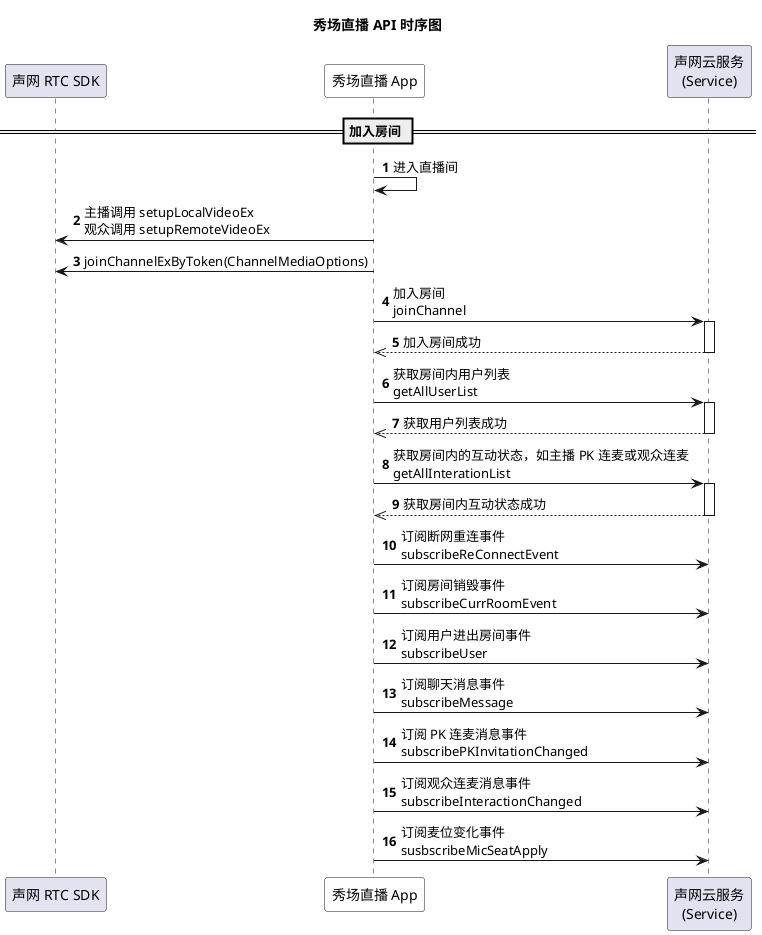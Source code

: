 @startuml
autonumber
title 秀场直播 API 时序图
participant "声网 RTC SDK" as sdk
participant "秀场直播 App" as app #White
participant "声网云服务\n(Service)" as service
== 加入房间 ==
app -> app: 进入直播间
app -> sdk: 主播调用 setupLocalVideoEx\n观众调用 setupRemoteVideoEx
app -> sdk: joinChannelExByToken(ChannelMediaOptions)
app -> service: 加入房间 \njoinChannel
activate service
service -->> app: 加入房间成功
deactivate service
app -> service: 获取房间内用户列表 \ngetAllUserList
activate service
service -->> app: 获取用户列表成功
deactivate service
app -> service: 获取房间内的互动状态，如主播 PK 连麦或观众连麦 \ngetAllInterationList
activate service
service -->> app: 获取房间内互动状态成功
deactivate service
app -> service: 订阅断网重连事件 \nsubscribeReConnectEvent
app -> service: 订阅房间销毁事件 \nsubscribeCurrRoomEvent
app -> service: 订阅用户进出房间事件 \nsubscribeUser
app -> service: 订阅聊天消息事件 \nsubscribeMessage
app -> service: 订阅 PK 连麦消息事件 \nsubscribePKInvitationChanged
app -> service: 订阅观众连麦消息事件 \nsubscribeInteractionChanged
app -> service: 订阅麦位变化事件 \nsusbscribeMicSeatApply
@enduml